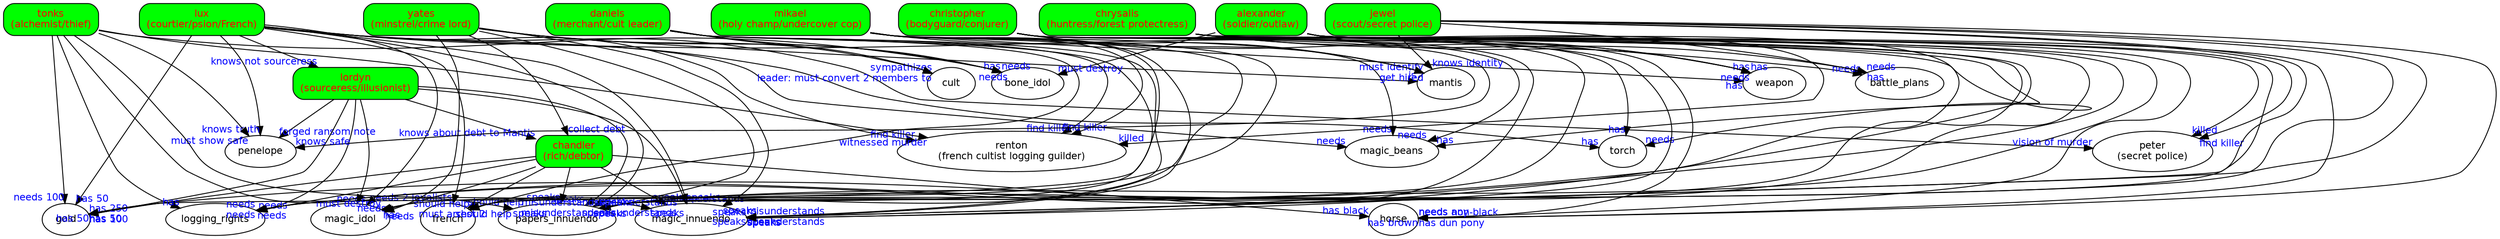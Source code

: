 digraph G {
  graph [K=4, splines="true", overlap=prism, overlap_shrink=true, maxiter=4000]
  edge [weight=0.1, len=10, fontsize=11, fontcolor=blue, fontname="helvetica"]
  node [fontsize=11, fontname="helvetica", style="rounded, filled", fillcolor="none"]

  // cult -> church [dir="both"]
  // penelope -> french [dir="both"]
  // penelope -> church [dir="both"]

  peter [label="\N\n(secret police)"]
  renton [label="\N\n(french cultist logging guilder)"]

  lux [shape=box, fillcolor=green, fontcolor=red, label="\N\n(courtier/psion/French)"]
  // lux -> psion [headlabel="is"] // individual
  // lux -> magic [headlabel="performs"] // individual
  // lux -> church [headlabel="talisman"] // individual
  // lux -> french [headlabel="is"] // individual
  lux -> penelope [headlabel="knows truth"]
  lux -> lordyn [headlabel="knows not sourceress"]
  lux -> french [headlabel="needs 2 loyalists"]
  lux -> magic_idol [headlabel="needs"]
  // lux -> augury [headlabel="can perform"] // individual
  lux -> battle_plans [headlabel="needs"]
  lux -> peter [headlabel="vision of murder"]
  lux -> magic_beans [headlabel="needs"]
  lux -> torch [headlabel="has"]
  lux -> renton [headlabel="find killer"]
  lux -> gold [headlabel="has 50"]
  lux -> magic_innuendo [headlabel="speaks"]
  lux -> papers_innuendo [headlabel="speaks"]

  lordyn [shape=box, fillcolor=green, fontcolor=red, label="\N\n(sourceress/illusionist)"]
  // needs fun abilities
  // lordyn -> magic [headlabel="imitates"] // individual
  // lordyn -> illusionist [headlabel="is"] // individual
  lordyn -> chandler [headlabel="knows about debt to Mantis"]
  lordyn -> logging_rights [headlabel="needs"]
  // lordyn -> mask [headlabel="must try on"] // individual
  lordyn -> penelope [headlabel="forged ransom note"]
  lordyn -> gold [headlabel="has 100"]
  lordyn -> magic_idol [headlabel="needs"]
  lordyn -> magic_innuendo [headlabel="speaks"]
  lordyn -> papers_innuendo [headlabel="speaks"]

  chandler [shape=box, fillcolor=green, fontcolor=red, label="\N\n(rich/debtor)"]
  // chandler -> mantis [headlabel="deceiving"]
  // chandler -> seer [headlabel="must threaten"] // individual
  chandler -> logging_rights [headlabel="needs"]
  // chandler -> gamble [headlabel="needs to"] // individual
  chandler -> horse [headlabel="has black"]
  chandler -> gold [headlabel="has 250"]
  chandler -> magic_idol [headlabel="has"]
  chandler -> french [headlabel="should help"]
  // chandler -> bet [headlabel="can"] // individual
  chandler -> magic_innuendo [headlabel="misunderstands"]
  chandler -> papers_innuendo [headlabel="speaks"]

  yates [shape=box, fillcolor=green, fontcolor=red, label="\N\n(minstrel/crime lord)"]
  yates -> mantis [headlabel="is"]
  // yates -> poetry [headlabel="must recite or sing"] // individual
  yates -> cult [headlabel="sympathizes"]
  yates -> chandler [headlabel="collect debt"]
  yates -> bone_idol [headlabel="has"]
  yates -> magic_idol [headlabel="needs"]
  // yates -> sharp_eyes [headlabel="has"] // individual
  yates -> magic_innuendo [headlabel="speaks"]
  yates -> papers_innuendo [headlabel="speaks"]

  alexander [shape=box, fillcolor=green, fontcolor=red, label="\N\n(soldier/outlaw)"]
  // alexander -> soldier [headlabel="pretends to be"] // individual
  // alexander -> outlaw [headlabel="is"] // individual
  // alexander -> show [headlabel="must watch while drinking"] // individual
  alexander -> horse [headlabel="needs non-black"]
  alexander -> bone_idol [headlabel="must destroy"]
  alexander -> torch [headlabel="needs"]
  alexander -> weapon [headlabel="has"]
  alexander -> gold [headlabel="has 50"]
  // alexander -> mug [headlabel="can perform"] // individual
  alexander -> peter [headlabel="killed"]
  alexander -> magic_beans [headlabel="has"]
  alexander -> magic_innuendo [headlabel="speaks"]
  alexander -> papers_innuendo [headlabel="misunderstands"]
  // alexander -> church [headlabel="talisman"] // individual

  mikael [shape=box, fillcolor=green, fontcolor=red, label="\N\n(holy champ/undercover cop)"]
  // mikael -> competition [headlabel="must outscore someone in"] // individual
  mikael -> mantis [headlabel="must identify"]
  // mikael -> french [headlabel="sympathizer"] // individual
  mikael -> french [headlabel="should help"]
  mikael -> weapon [headlabel="has"]
  mikael -> renton [headlabel="find killer"]
  mikael -> magic_beans [headlabel="needs"]
  mikael -> magic_innuendo [headlabel="misunderstands"]
  mikael -> papers_innuendo [headlabel="misunderstands"]
  mikael -> gold [headlabel="has 50"]

  tonks [shape=box, fillcolor=green, fontcolor=red, label="\N\n(alchemist/thief)"]
  tonks -> penelope [headlabel="must show safe"]
  tonks -> gold [headlabel="needs 100"]
  // tonks -> hat [headlabel="must try on"] // individual
  // tonks -> pickpocket [headlabel="can"] // individual
  tonks -> logging_rights [headlabel="has"]
  tonks -> renton [headlabel="witnessed murder"]
  tonks -> bone_idol [headlabel="needs"]
  tonks -> magic_innuendo [headlabel="speaks"]
  tonks -> papers_innuendo [headlabel="speaks"]

  daniels [shape=box, fillcolor=green, fontcolor=red, label="\N\n(merchant/cult leader)"]
  daniels -> bone_idol [headlabel="needs"]
  daniels -> cult [headlabel="leader: must convert 2 members to"]
  // daniels -> bone_ritual [headlabel="can perform to convert"] // individual
  daniels -> renton [headlabel="find killer"]
  daniels -> french [headlabel="should help"]
  daniels -> magic_innuendo [headlabel="speaks"]
  daniels -> papers_innuendo [headlabel="misunderstands"]

  christopher [shape=box, fillcolor=green, fontcolor=red, label="\N\n(bodyguard/conjurer)"]
  christopher -> weapon [headlabel="has"]
  christopher -> torch [headlabel="has"]
  christopher -> horse [headlabel="has dun pony"]
  christopher -> magic_beans [headlabel="needs"]
  christopher -> mantis [headlabel="get hired"]
  christopher -> penelope [headlabel="knows safe"]
  christopher -> logging_rights [headlabel="needs"]
  christopher -> magic_innuendo [headlabel="speaks"]
  christopher -> papers_innuendo [headlabel="misunderstands"]

  jewel [shape=box, fillcolor=green, fontcolor=red, label="\N\n(scout/secret police)"]
  // jewel -> false_identities [headlabel="knows there are many"] // individual
  jewel -> french [headlabel="must arrest 2"]
  // jewel -> truth_serum [headlabel="has"] // individual
  jewel -> horse [headlabel="has brown"]
  jewel -> peter [headlabel="find killer"]
  jewel -> mantis [headlabel="knows identity"]
  jewel -> battle_plans [headlabel="needs"]
  jewel -> magic_innuendo [headlabel="misunderstands"]
  jewel -> papers_innuendo [headlabel="speaks"]

  chrysalis [shape=box, fillcolor=green, fontcolor=red, label="\N\n(huntress/forest protectress)"]
  chrysalis -> renton [headlabel="killed"]
  // chrysalis -> false_crown [headlabel="can create??"] // individual
  chrysalis -> horse [headlabel="needs any"]
  chrysalis -> logging_rights [headlabel="needs"]
  chrysalis -> magic_idol [headlabel="must destroy"]
  chrysalis -> weapon [headlabel="needs"]
  chrysalis -> battle_plans [headlabel="has"]
  chrysalis -> magic_innuendo [headlabel="speaks"]
  chrysalis -> papers_innuendo [headlabel="speaks"]
}
